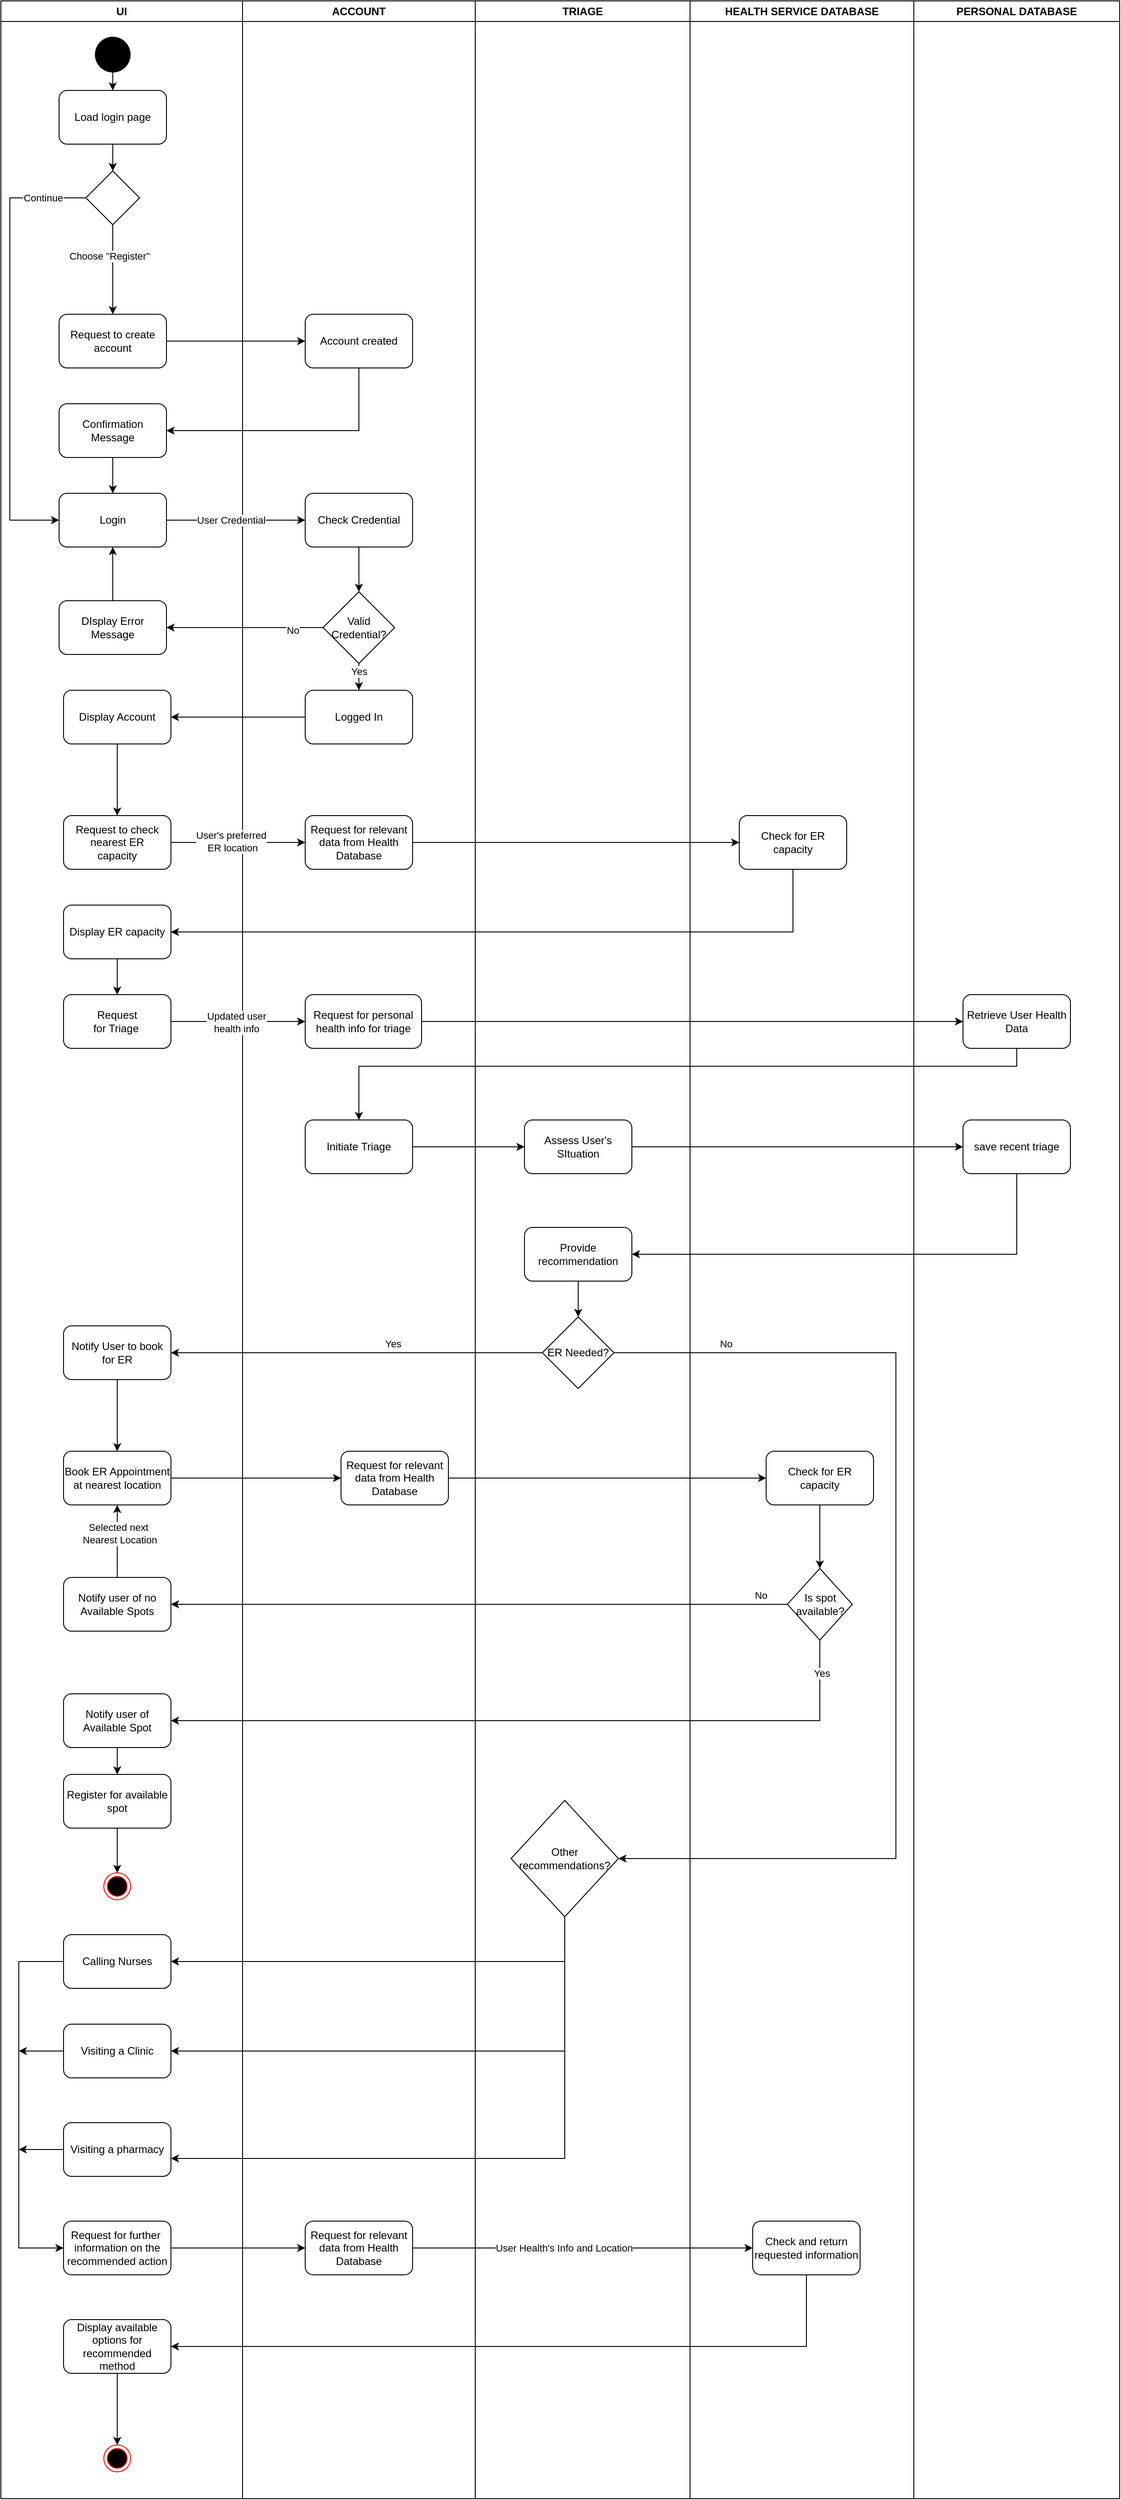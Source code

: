 <mxfile version="22.0.6" type="github">
  <diagram id="y0Xd6numxhi9tPHDjwmG" name="Page-1">
    <mxGraphModel dx="1434" dy="822" grid="1" gridSize="10" guides="1" tooltips="1" connect="1" arrows="1" fold="1" page="1" pageScale="1" pageWidth="850" pageHeight="1100" math="0" shadow="0">
      <root>
        <mxCell id="0" />
        <mxCell id="1" parent="0" />
        <mxCell id="MNY0G93UUQZCKlCEBIov-1" value="UI" style="swimlane;whiteSpace=wrap;html=1;" parent="1" vertex="1">
          <mxGeometry x="40" y="50" width="270" height="2790" as="geometry" />
        </mxCell>
        <mxCell id="MNY0G93UUQZCKlCEBIov-5" value="Request to create account" style="rounded=1;whiteSpace=wrap;html=1;" parent="MNY0G93UUQZCKlCEBIov-1" vertex="1">
          <mxGeometry x="65" y="350" width="120" height="60" as="geometry" />
        </mxCell>
        <mxCell id="MNY0G93UUQZCKlCEBIov-10" value="Login" style="rounded=1;whiteSpace=wrap;html=1;" parent="MNY0G93UUQZCKlCEBIov-1" vertex="1">
          <mxGeometry x="65" y="550" width="120" height="60" as="geometry" />
        </mxCell>
        <mxCell id="MNY0G93UUQZCKlCEBIov-11" value="" style="shape=ellipse;fillColor=#000000;strokeColor=none;html=1;sketch=0;" parent="MNY0G93UUQZCKlCEBIov-1" vertex="1">
          <mxGeometry x="105" y="40" width="40" height="40" as="geometry" />
        </mxCell>
        <mxCell id="MNY0G93UUQZCKlCEBIov-103" style="edgeStyle=orthogonalEdgeStyle;rounded=0;orthogonalLoop=1;jettySize=auto;html=1;exitX=0.5;exitY=1;exitDx=0;exitDy=0;entryX=0.5;entryY=0;entryDx=0;entryDy=0;" parent="MNY0G93UUQZCKlCEBIov-1" source="MNY0G93UUQZCKlCEBIov-18" target="MNY0G93UUQZCKlCEBIov-10" edge="1">
          <mxGeometry relative="1" as="geometry" />
        </mxCell>
        <mxCell id="MNY0G93UUQZCKlCEBIov-18" value="Confirmation &lt;br&gt;Message" style="rounded=1;whiteSpace=wrap;html=1;" parent="MNY0G93UUQZCKlCEBIov-1" vertex="1">
          <mxGeometry x="65" y="450" width="120" height="60" as="geometry" />
        </mxCell>
        <mxCell id="MNY0G93UUQZCKlCEBIov-30" style="edgeStyle=orthogonalEdgeStyle;rounded=0;orthogonalLoop=1;jettySize=auto;html=1;entryX=0.5;entryY=1;entryDx=0;entryDy=0;" parent="MNY0G93UUQZCKlCEBIov-1" source="MNY0G93UUQZCKlCEBIov-29" target="MNY0G93UUQZCKlCEBIov-10" edge="1">
          <mxGeometry relative="1" as="geometry" />
        </mxCell>
        <mxCell id="MNY0G93UUQZCKlCEBIov-29" value="DIsplay Error Message" style="rounded=1;whiteSpace=wrap;html=1;" parent="MNY0G93UUQZCKlCEBIov-1" vertex="1">
          <mxGeometry x="65" y="670" width="120" height="60" as="geometry" />
        </mxCell>
        <mxCell id="MNY0G93UUQZCKlCEBIov-37" style="edgeStyle=orthogonalEdgeStyle;rounded=0;orthogonalLoop=1;jettySize=auto;html=1;" parent="MNY0G93UUQZCKlCEBIov-1" source="MNY0G93UUQZCKlCEBIov-33" target="MNY0G93UUQZCKlCEBIov-36" edge="1">
          <mxGeometry relative="1" as="geometry" />
        </mxCell>
        <mxCell id="MNY0G93UUQZCKlCEBIov-33" value="Display Account " style="rounded=1;whiteSpace=wrap;html=1;" parent="MNY0G93UUQZCKlCEBIov-1" vertex="1">
          <mxGeometry x="70" y="770" width="120" height="60" as="geometry" />
        </mxCell>
        <mxCell id="MNY0G93UUQZCKlCEBIov-36" value="Request to check nearest ER&lt;br&gt;capacity" style="rounded=1;whiteSpace=wrap;html=1;" parent="MNY0G93UUQZCKlCEBIov-1" vertex="1">
          <mxGeometry x="70" y="910" width="120" height="60" as="geometry" />
        </mxCell>
        <mxCell id="MNY0G93UUQZCKlCEBIov-52" style="edgeStyle=orthogonalEdgeStyle;rounded=0;orthogonalLoop=1;jettySize=auto;html=1;" parent="MNY0G93UUQZCKlCEBIov-1" source="MNY0G93UUQZCKlCEBIov-44" target="MNY0G93UUQZCKlCEBIov-48" edge="1">
          <mxGeometry relative="1" as="geometry" />
        </mxCell>
        <mxCell id="MNY0G93UUQZCKlCEBIov-44" value="Display ER capacity" style="rounded=1;whiteSpace=wrap;html=1;" parent="MNY0G93UUQZCKlCEBIov-1" vertex="1">
          <mxGeometry x="70" y="1010" width="120" height="60" as="geometry" />
        </mxCell>
        <mxCell id="MNY0G93UUQZCKlCEBIov-48" value="Request&lt;br&gt;for Triage&lt;span style=&quot;white-space: pre;&quot;&gt;&#x9;&lt;/span&gt;" style="rounded=1;whiteSpace=wrap;html=1;" parent="MNY0G93UUQZCKlCEBIov-1" vertex="1">
          <mxGeometry x="70" y="1110" width="120" height="60" as="geometry" />
        </mxCell>
        <mxCell id="MNY0G93UUQZCKlCEBIov-79" value="Notify User to book for ER" style="rounded=1;whiteSpace=wrap;html=1;" parent="MNY0G93UUQZCKlCEBIov-1" vertex="1">
          <mxGeometry x="70" y="1480" width="120" height="60" as="geometry" />
        </mxCell>
        <mxCell id="MNY0G93UUQZCKlCEBIov-81" value="Book ER Appointment at nearest location" style="rounded=1;whiteSpace=wrap;html=1;" parent="MNY0G93UUQZCKlCEBIov-1" vertex="1">
          <mxGeometry x="70" y="1620" width="120" height="60" as="geometry" />
        </mxCell>
        <mxCell id="MNY0G93UUQZCKlCEBIov-84" value="" style="endArrow=classic;html=1;rounded=0;exitX=0.5;exitY=1;exitDx=0;exitDy=0;entryX=0.5;entryY=0;entryDx=0;entryDy=0;" parent="MNY0G93UUQZCKlCEBIov-1" source="MNY0G93UUQZCKlCEBIov-79" target="MNY0G93UUQZCKlCEBIov-81" edge="1">
          <mxGeometry width="50" height="50" relative="1" as="geometry">
            <mxPoint x="555" y="1520" as="sourcePoint" />
            <mxPoint x="605" y="1470" as="targetPoint" />
          </mxGeometry>
        </mxCell>
        <mxCell id="MNY0G93UUQZCKlCEBIov-91" value="Notify user of no Available Spots" style="rounded=1;whiteSpace=wrap;html=1;" parent="MNY0G93UUQZCKlCEBIov-1" vertex="1">
          <mxGeometry x="70" y="1761" width="120" height="60" as="geometry" />
        </mxCell>
        <mxCell id="MNY0G93UUQZCKlCEBIov-92" value="" style="endArrow=classic;html=1;rounded=0;exitX=0.5;exitY=0;exitDx=0;exitDy=0;entryX=0.5;entryY=1;entryDx=0;entryDy=0;" parent="MNY0G93UUQZCKlCEBIov-1" source="MNY0G93UUQZCKlCEBIov-91" target="MNY0G93UUQZCKlCEBIov-81" edge="1">
          <mxGeometry width="50" height="50" relative="1" as="geometry">
            <mxPoint x="555" y="1590" as="sourcePoint" />
            <mxPoint x="605" y="1540" as="targetPoint" />
          </mxGeometry>
        </mxCell>
        <mxCell id="MNY0G93UUQZCKlCEBIov-93" value="&lt;div&gt;Selected next&lt;/div&gt;&lt;div&gt;&amp;nbsp;Nearest Location&lt;br&gt;&lt;/div&gt;" style="edgeLabel;html=1;align=center;verticalAlign=middle;resizable=0;points=[];" parent="MNY0G93UUQZCKlCEBIov-92" vertex="1" connectable="0">
          <mxGeometry x="0.224" y="-1" relative="1" as="geometry">
            <mxPoint as="offset" />
          </mxGeometry>
        </mxCell>
        <mxCell id="MNY0G93UUQZCKlCEBIov-94" value="Load login page" style="rounded=1;whiteSpace=wrap;html=1;" parent="MNY0G93UUQZCKlCEBIov-1" vertex="1">
          <mxGeometry x="65" y="100" width="120" height="60" as="geometry" />
        </mxCell>
        <mxCell id="MNY0G93UUQZCKlCEBIov-98" style="edgeStyle=orthogonalEdgeStyle;rounded=0;orthogonalLoop=1;jettySize=auto;html=1;exitX=0.5;exitY=1;exitDx=0;exitDy=0;entryX=0.5;entryY=0;entryDx=0;entryDy=0;" parent="MNY0G93UUQZCKlCEBIov-1" source="MNY0G93UUQZCKlCEBIov-95" target="MNY0G93UUQZCKlCEBIov-5" edge="1">
          <mxGeometry relative="1" as="geometry" />
        </mxCell>
        <mxCell id="MNY0G93UUQZCKlCEBIov-104" value="Choose &quot;Register&quot;" style="edgeLabel;html=1;align=center;verticalAlign=middle;resizable=0;points=[];" parent="MNY0G93UUQZCKlCEBIov-98" vertex="1" connectable="0">
          <mxGeometry x="-0.3" y="-4" relative="1" as="geometry">
            <mxPoint as="offset" />
          </mxGeometry>
        </mxCell>
        <mxCell id="MNY0G93UUQZCKlCEBIov-102" style="edgeStyle=orthogonalEdgeStyle;rounded=0;orthogonalLoop=1;jettySize=auto;html=1;exitX=0;exitY=0.5;exitDx=0;exitDy=0;entryX=0;entryY=0.5;entryDx=0;entryDy=0;" parent="MNY0G93UUQZCKlCEBIov-1" source="MNY0G93UUQZCKlCEBIov-95" target="MNY0G93UUQZCKlCEBIov-10" edge="1">
          <mxGeometry relative="1" as="geometry">
            <Array as="points">
              <mxPoint x="10" y="220" />
              <mxPoint x="10" y="580" />
            </Array>
          </mxGeometry>
        </mxCell>
        <mxCell id="MNY0G93UUQZCKlCEBIov-105" value="Continue" style="edgeLabel;html=1;align=center;verticalAlign=middle;resizable=0;points=[];" parent="MNY0G93UUQZCKlCEBIov-102" vertex="1" connectable="0">
          <mxGeometry x="-0.807" relative="1" as="geometry">
            <mxPoint as="offset" />
          </mxGeometry>
        </mxCell>
        <mxCell id="MNY0G93UUQZCKlCEBIov-95" value="" style="rhombus;whiteSpace=wrap;html=1;" parent="MNY0G93UUQZCKlCEBIov-1" vertex="1">
          <mxGeometry x="95" y="190" width="60" height="60" as="geometry" />
        </mxCell>
        <mxCell id="MNY0G93UUQZCKlCEBIov-96" value="" style="endArrow=classic;html=1;rounded=0;exitX=0.5;exitY=1;exitDx=0;exitDy=0;entryX=0.5;entryY=0;entryDx=0;entryDy=0;" parent="MNY0G93UUQZCKlCEBIov-1" source="MNY0G93UUQZCKlCEBIov-94" target="MNY0G93UUQZCKlCEBIov-95" edge="1">
          <mxGeometry width="50" height="50" relative="1" as="geometry">
            <mxPoint x="530" y="360" as="sourcePoint" />
            <mxPoint x="580" y="310" as="targetPoint" />
          </mxGeometry>
        </mxCell>
        <mxCell id="MNY0G93UUQZCKlCEBIov-97" value="" style="endArrow=classic;html=1;rounded=0;exitX=0.5;exitY=1;exitDx=0;exitDy=0;entryX=0.5;entryY=0;entryDx=0;entryDy=0;" parent="MNY0G93UUQZCKlCEBIov-1" source="MNY0G93UUQZCKlCEBIov-11" target="MNY0G93UUQZCKlCEBIov-94" edge="1">
          <mxGeometry width="50" height="50" relative="1" as="geometry">
            <mxPoint x="530" y="360" as="sourcePoint" />
            <mxPoint x="580" y="310" as="targetPoint" />
          </mxGeometry>
        </mxCell>
        <mxCell id="MNY0G93UUQZCKlCEBIov-117" style="edgeStyle=orthogonalEdgeStyle;rounded=0;orthogonalLoop=1;jettySize=auto;html=1;exitX=0.5;exitY=1;exitDx=0;exitDy=0;entryX=0.5;entryY=0;entryDx=0;entryDy=0;" parent="MNY0G93UUQZCKlCEBIov-1" source="MNY0G93UUQZCKlCEBIov-113" target="MNY0G93UUQZCKlCEBIov-116" edge="1">
          <mxGeometry relative="1" as="geometry" />
        </mxCell>
        <mxCell id="MNY0G93UUQZCKlCEBIov-113" value="Notify user of Available Spot" style="rounded=1;whiteSpace=wrap;html=1;" parent="MNY0G93UUQZCKlCEBIov-1" vertex="1">
          <mxGeometry x="70" y="1891" width="120" height="60" as="geometry" />
        </mxCell>
        <mxCell id="MNY0G93UUQZCKlCEBIov-119" style="edgeStyle=orthogonalEdgeStyle;rounded=0;orthogonalLoop=1;jettySize=auto;html=1;exitX=0.5;exitY=1;exitDx=0;exitDy=0;entryX=0.5;entryY=0;entryDx=0;entryDy=0;" parent="MNY0G93UUQZCKlCEBIov-1" source="MNY0G93UUQZCKlCEBIov-116" target="MNY0G93UUQZCKlCEBIov-118" edge="1">
          <mxGeometry relative="1" as="geometry" />
        </mxCell>
        <mxCell id="MNY0G93UUQZCKlCEBIov-116" value="Register for available spot" style="rounded=1;whiteSpace=wrap;html=1;" parent="MNY0G93UUQZCKlCEBIov-1" vertex="1">
          <mxGeometry x="70" y="1981" width="120" height="60" as="geometry" />
        </mxCell>
        <mxCell id="MNY0G93UUQZCKlCEBIov-118" value="" style="ellipse;html=1;shape=endState;fillColor=#000000;strokeColor=#ff0000;" parent="MNY0G93UUQZCKlCEBIov-1" vertex="1">
          <mxGeometry x="115" y="2091" width="30" height="30" as="geometry" />
        </mxCell>
        <mxCell id="C8Zunma8ayT8bwuVkPhB-6" value="Calling Nurses" style="rounded=1;whiteSpace=wrap;html=1;" parent="MNY0G93UUQZCKlCEBIov-1" vertex="1">
          <mxGeometry x="70" y="2160" width="120" height="60" as="geometry" />
        </mxCell>
        <mxCell id="RF6s3ryaV3bNUwfVbSeh-10" style="edgeStyle=orthogonalEdgeStyle;rounded=0;orthogonalLoop=1;jettySize=auto;html=1;" edge="1" parent="MNY0G93UUQZCKlCEBIov-1" source="C8Zunma8ayT8bwuVkPhB-7">
          <mxGeometry relative="1" as="geometry">
            <mxPoint x="20" y="2290" as="targetPoint" />
          </mxGeometry>
        </mxCell>
        <mxCell id="C8Zunma8ayT8bwuVkPhB-7" value="Visiting a Clinic" style="rounded=1;whiteSpace=wrap;html=1;" parent="MNY0G93UUQZCKlCEBIov-1" vertex="1">
          <mxGeometry x="70" y="2260" width="120" height="60" as="geometry" />
        </mxCell>
        <mxCell id="RF6s3ryaV3bNUwfVbSeh-9" style="edgeStyle=orthogonalEdgeStyle;rounded=0;orthogonalLoop=1;jettySize=auto;html=1;" edge="1" parent="MNY0G93UUQZCKlCEBIov-1" source="C8Zunma8ayT8bwuVkPhB-8">
          <mxGeometry relative="1" as="geometry">
            <mxPoint x="20" y="2400" as="targetPoint" />
          </mxGeometry>
        </mxCell>
        <mxCell id="C8Zunma8ayT8bwuVkPhB-8" value="Visiting a pharmacy" style="rounded=1;whiteSpace=wrap;html=1;" parent="MNY0G93UUQZCKlCEBIov-1" vertex="1">
          <mxGeometry x="70" y="2370" width="120" height="60" as="geometry" />
        </mxCell>
        <mxCell id="RF6s3ryaV3bNUwfVbSeh-5" value="Request for further&amp;nbsp;&lt;br&gt;information on the recommended action" style="rounded=1;whiteSpace=wrap;html=1;" vertex="1" parent="MNY0G93UUQZCKlCEBIov-1">
          <mxGeometry x="70" y="2480" width="120" height="60" as="geometry" />
        </mxCell>
        <mxCell id="RF6s3ryaV3bNUwfVbSeh-7" value="" style="endArrow=classic;html=1;rounded=0;exitX=0;exitY=0.5;exitDx=0;exitDy=0;entryX=0;entryY=0.5;entryDx=0;entryDy=0;" edge="1" parent="MNY0G93UUQZCKlCEBIov-1" source="C8Zunma8ayT8bwuVkPhB-6" target="RF6s3ryaV3bNUwfVbSeh-5">
          <mxGeometry width="50" height="50" relative="1" as="geometry">
            <mxPoint x="40" y="2470" as="sourcePoint" />
            <mxPoint x="30" y="2210" as="targetPoint" />
            <Array as="points">
              <mxPoint x="20" y="2190" />
              <mxPoint x="20" y="2510" />
            </Array>
          </mxGeometry>
        </mxCell>
        <mxCell id="RF6s3ryaV3bNUwfVbSeh-17" value="Display available options for recommended method" style="rounded=1;whiteSpace=wrap;html=1;" vertex="1" parent="MNY0G93UUQZCKlCEBIov-1">
          <mxGeometry x="70" y="2590" width="120" height="60" as="geometry" />
        </mxCell>
        <mxCell id="RF6s3ryaV3bNUwfVbSeh-20" value="" style="ellipse;html=1;shape=endState;fillColor=#000000;strokeColor=#ff0000;" vertex="1" parent="MNY0G93UUQZCKlCEBIov-1">
          <mxGeometry x="115" y="2730" width="30" height="30" as="geometry" />
        </mxCell>
        <mxCell id="RF6s3ryaV3bNUwfVbSeh-22" value="" style="endArrow=classic;html=1;rounded=0;entryX=0.5;entryY=0;entryDx=0;entryDy=0;exitX=0.5;exitY=1;exitDx=0;exitDy=0;" edge="1" parent="MNY0G93UUQZCKlCEBIov-1" source="RF6s3ryaV3bNUwfVbSeh-17" target="RF6s3ryaV3bNUwfVbSeh-20">
          <mxGeometry width="50" height="50" relative="1" as="geometry">
            <mxPoint x="129.5" y="2660" as="sourcePoint" />
            <mxPoint x="129.5" y="2710" as="targetPoint" />
          </mxGeometry>
        </mxCell>
        <mxCell id="MNY0G93UUQZCKlCEBIov-3" value="ACCOUNT" style="swimlane;whiteSpace=wrap;html=1;startSize=23;" parent="1" vertex="1">
          <mxGeometry x="310" y="50" width="260" height="2790" as="geometry" />
        </mxCell>
        <mxCell id="MNY0G93UUQZCKlCEBIov-9" value="Account created" style="rounded=1;whiteSpace=wrap;html=1;" parent="MNY0G93UUQZCKlCEBIov-3" vertex="1">
          <mxGeometry x="70" y="350" width="120" height="60" as="geometry" />
        </mxCell>
        <mxCell id="MNY0G93UUQZCKlCEBIov-26" style="edgeStyle=orthogonalEdgeStyle;rounded=0;orthogonalLoop=1;jettySize=auto;html=1;entryX=0.5;entryY=0;entryDx=0;entryDy=0;" parent="MNY0G93UUQZCKlCEBIov-3" source="MNY0G93UUQZCKlCEBIov-24" target="MNY0G93UUQZCKlCEBIov-25" edge="1">
          <mxGeometry relative="1" as="geometry" />
        </mxCell>
        <mxCell id="MNY0G93UUQZCKlCEBIov-24" value="Check Credential" style="rounded=1;whiteSpace=wrap;html=1;" parent="MNY0G93UUQZCKlCEBIov-3" vertex="1">
          <mxGeometry x="70" y="550" width="120" height="60" as="geometry" />
        </mxCell>
        <mxCell id="MNY0G93UUQZCKlCEBIov-31" style="edgeStyle=orthogonalEdgeStyle;rounded=0;orthogonalLoop=1;jettySize=auto;html=1;exitX=0.5;exitY=1;exitDx=0;exitDy=0;" parent="MNY0G93UUQZCKlCEBIov-3" source="MNY0G93UUQZCKlCEBIov-25" edge="1">
          <mxGeometry relative="1" as="geometry">
            <mxPoint x="130" y="770" as="targetPoint" />
          </mxGeometry>
        </mxCell>
        <mxCell id="MNY0G93UUQZCKlCEBIov-68" value="Yes" style="edgeLabel;html=1;align=center;verticalAlign=middle;resizable=0;points=[];" parent="MNY0G93UUQZCKlCEBIov-31" vertex="1" connectable="0">
          <mxGeometry x="-0.4" relative="1" as="geometry">
            <mxPoint as="offset" />
          </mxGeometry>
        </mxCell>
        <mxCell id="MNY0G93UUQZCKlCEBIov-25" value="Valid &lt;br&gt;Credential?" style="rhombus;whiteSpace=wrap;html=1;" parent="MNY0G93UUQZCKlCEBIov-3" vertex="1">
          <mxGeometry x="90" y="660" width="80" height="80" as="geometry" />
        </mxCell>
        <mxCell id="MNY0G93UUQZCKlCEBIov-32" value="Logged In" style="rounded=1;whiteSpace=wrap;html=1;" parent="MNY0G93UUQZCKlCEBIov-3" vertex="1">
          <mxGeometry x="70" y="770" width="120" height="60" as="geometry" />
        </mxCell>
        <mxCell id="MNY0G93UUQZCKlCEBIov-38" value="Request for relevant &lt;br&gt;data from Health Database" style="rounded=1;whiteSpace=wrap;html=1;" parent="MNY0G93UUQZCKlCEBIov-3" vertex="1">
          <mxGeometry x="70" y="910" width="120" height="60" as="geometry" />
        </mxCell>
        <mxCell id="MNY0G93UUQZCKlCEBIov-55" value="Request for personal&lt;br&gt;health info for triage" style="rounded=1;whiteSpace=wrap;html=1;" parent="MNY0G93UUQZCKlCEBIov-3" vertex="1">
          <mxGeometry x="70" y="1110" width="130" height="60" as="geometry" />
        </mxCell>
        <mxCell id="MNY0G93UUQZCKlCEBIov-51" value="Initiate Triage" style="rounded=1;whiteSpace=wrap;html=1;" parent="MNY0G93UUQZCKlCEBIov-3" vertex="1">
          <mxGeometry x="70" y="1250" width="120" height="60" as="geometry" />
        </mxCell>
        <mxCell id="RF6s3ryaV3bNUwfVbSeh-11" value="Request for relevant&lt;br style=&quot;border-color: var(--border-color);&quot;&gt;data from Health Database" style="rounded=1;whiteSpace=wrap;html=1;" vertex="1" parent="MNY0G93UUQZCKlCEBIov-3">
          <mxGeometry x="70" y="2480" width="120" height="60" as="geometry" />
        </mxCell>
        <mxCell id="MNY0G93UUQZCKlCEBIov-4" value="HEALTH SERVICE DATABASE" style="swimlane;whiteSpace=wrap;html=1;" parent="1" vertex="1">
          <mxGeometry x="810" y="50" width="250" height="2790" as="geometry" />
        </mxCell>
        <mxCell id="MNY0G93UUQZCKlCEBIov-42" value="Check for ER capacity" style="rounded=1;whiteSpace=wrap;html=1;" parent="MNY0G93UUQZCKlCEBIov-4" vertex="1">
          <mxGeometry x="55" y="910" width="120" height="60" as="geometry" />
        </mxCell>
        <mxCell id="MNY0G93UUQZCKlCEBIov-85" value="Request for relevant &lt;br&gt;data from Health Database" style="rounded=1;whiteSpace=wrap;html=1;" parent="MNY0G93UUQZCKlCEBIov-4" vertex="1">
          <mxGeometry x="-390" y="1620" width="120" height="60" as="geometry" />
        </mxCell>
        <mxCell id="MNY0G93UUQZCKlCEBIov-86" value="Check for ER capacity" style="rounded=1;whiteSpace=wrap;html=1;" parent="MNY0G93UUQZCKlCEBIov-4" vertex="1">
          <mxGeometry x="85" y="1620" width="120" height="60" as="geometry" />
        </mxCell>
        <mxCell id="MNY0G93UUQZCKlCEBIov-88" value="" style="endArrow=classic;html=1;rounded=0;exitX=1;exitY=0.5;exitDx=0;exitDy=0;entryX=0;entryY=0.5;entryDx=0;entryDy=0;" parent="MNY0G93UUQZCKlCEBIov-4" source="MNY0G93UUQZCKlCEBIov-85" target="MNY0G93UUQZCKlCEBIov-86" edge="1">
          <mxGeometry width="50" height="50" relative="1" as="geometry">
            <mxPoint x="-150" y="1600" as="sourcePoint" />
            <mxPoint x="-100" y="1550" as="targetPoint" />
          </mxGeometry>
        </mxCell>
        <mxCell id="MNY0G93UUQZCKlCEBIov-89" value="Is spot available?" style="rhombus;whiteSpace=wrap;html=1;" parent="MNY0G93UUQZCKlCEBIov-4" vertex="1">
          <mxGeometry x="108.75" y="1751" width="72.5" height="80" as="geometry" />
        </mxCell>
        <mxCell id="MNY0G93UUQZCKlCEBIov-90" value="" style="endArrow=classic;html=1;rounded=0;entryX=0.5;entryY=0;entryDx=0;entryDy=0;exitX=0.5;exitY=1;exitDx=0;exitDy=0;" parent="MNY0G93UUQZCKlCEBIov-4" source="MNY0G93UUQZCKlCEBIov-86" target="MNY0G93UUQZCKlCEBIov-89" edge="1">
          <mxGeometry width="50" height="50" relative="1" as="geometry">
            <mxPoint x="-75" y="1600" as="sourcePoint" />
            <mxPoint x="-25" y="1550" as="targetPoint" />
          </mxGeometry>
        </mxCell>
        <mxCell id="RF6s3ryaV3bNUwfVbSeh-2" value="" style="endArrow=classic;html=1;rounded=0;entryX=1;entryY=0.5;entryDx=0;entryDy=0;" edge="1" parent="MNY0G93UUQZCKlCEBIov-4" target="C8Zunma8ayT8bwuVkPhB-7">
          <mxGeometry width="50" height="50" relative="1" as="geometry">
            <mxPoint x="-140" y="2290" as="sourcePoint" />
            <mxPoint x="-30" y="2360" as="targetPoint" />
          </mxGeometry>
        </mxCell>
        <mxCell id="RF6s3ryaV3bNUwfVbSeh-6" value="Check and return requested information" style="rounded=1;whiteSpace=wrap;html=1;" vertex="1" parent="MNY0G93UUQZCKlCEBIov-4">
          <mxGeometry x="70" y="2480" width="120" height="60" as="geometry" />
        </mxCell>
        <mxCell id="MNY0G93UUQZCKlCEBIov-16" style="edgeStyle=orthogonalEdgeStyle;rounded=0;orthogonalLoop=1;jettySize=auto;html=1;entryX=0;entryY=0.5;entryDx=0;entryDy=0;" parent="1" source="MNY0G93UUQZCKlCEBIov-5" target="MNY0G93UUQZCKlCEBIov-9" edge="1">
          <mxGeometry relative="1" as="geometry" />
        </mxCell>
        <mxCell id="MNY0G93UUQZCKlCEBIov-19" style="edgeStyle=orthogonalEdgeStyle;rounded=0;orthogonalLoop=1;jettySize=auto;html=1;entryX=1;entryY=0.5;entryDx=0;entryDy=0;exitX=0.5;exitY=1;exitDx=0;exitDy=0;" parent="1" source="MNY0G93UUQZCKlCEBIov-9" target="MNY0G93UUQZCKlCEBIov-18" edge="1">
          <mxGeometry relative="1" as="geometry">
            <mxPoint x="475" y="510" as="sourcePoint" />
            <mxPoint x="350" y="600" as="targetPoint" />
          </mxGeometry>
        </mxCell>
        <mxCell id="MNY0G93UUQZCKlCEBIov-22" value="" style="endArrow=classic;html=1;rounded=0;exitX=1;exitY=0.5;exitDx=0;exitDy=0;entryX=0;entryY=0.5;entryDx=0;entryDy=0;" parent="1" source="MNY0G93UUQZCKlCEBIov-10" target="MNY0G93UUQZCKlCEBIov-24" edge="1">
          <mxGeometry width="50" height="50" relative="1" as="geometry">
            <mxPoint x="410" y="610" as="sourcePoint" />
            <mxPoint x="370" y="630" as="targetPoint" />
          </mxGeometry>
        </mxCell>
        <mxCell id="MNY0G93UUQZCKlCEBIov-23" value="User Credential" style="edgeLabel;html=1;align=center;verticalAlign=middle;resizable=0;points=[];" parent="MNY0G93UUQZCKlCEBIov-22" vertex="1" connectable="0">
          <mxGeometry x="-0.467" relative="1" as="geometry">
            <mxPoint x="30" as="offset" />
          </mxGeometry>
        </mxCell>
        <mxCell id="MNY0G93UUQZCKlCEBIov-27" style="edgeStyle=orthogonalEdgeStyle;rounded=0;orthogonalLoop=1;jettySize=auto;html=1;" parent="1" source="MNY0G93UUQZCKlCEBIov-25" target="MNY0G93UUQZCKlCEBIov-29" edge="1">
          <mxGeometry relative="1" as="geometry">
            <mxPoint x="330" y="750" as="targetPoint" />
          </mxGeometry>
        </mxCell>
        <mxCell id="MNY0G93UUQZCKlCEBIov-28" value="No" style="edgeLabel;html=1;align=center;verticalAlign=middle;resizable=0;points=[];" parent="MNY0G93UUQZCKlCEBIov-27" vertex="1" connectable="0">
          <mxGeometry x="-0.613" y="3" relative="1" as="geometry">
            <mxPoint as="offset" />
          </mxGeometry>
        </mxCell>
        <mxCell id="MNY0G93UUQZCKlCEBIov-34" style="edgeStyle=orthogonalEdgeStyle;rounded=0;orthogonalLoop=1;jettySize=auto;html=1;exitX=0;exitY=0.5;exitDx=0;exitDy=0;entryX=1;entryY=0.5;entryDx=0;entryDy=0;" parent="1" source="MNY0G93UUQZCKlCEBIov-32" target="MNY0G93UUQZCKlCEBIov-33" edge="1">
          <mxGeometry relative="1" as="geometry" />
        </mxCell>
        <mxCell id="MNY0G93UUQZCKlCEBIov-39" style="edgeStyle=orthogonalEdgeStyle;rounded=0;orthogonalLoop=1;jettySize=auto;html=1;entryX=0;entryY=0.5;entryDx=0;entryDy=0;" parent="1" source="MNY0G93UUQZCKlCEBIov-36" target="MNY0G93UUQZCKlCEBIov-38" edge="1">
          <mxGeometry relative="1" as="geometry" />
        </mxCell>
        <mxCell id="MNY0G93UUQZCKlCEBIov-40" value="Text" style="edgeLabel;html=1;align=center;verticalAlign=middle;resizable=0;points=[];" parent="MNY0G93UUQZCKlCEBIov-39" vertex="1" connectable="0">
          <mxGeometry x="-0.216" y="-5" relative="1" as="geometry">
            <mxPoint x="6" y="-5" as="offset" />
          </mxGeometry>
        </mxCell>
        <mxCell id="MNY0G93UUQZCKlCEBIov-41" value="User&#39;s preferred&lt;br&gt;&amp;nbsp;ER location" style="edgeLabel;html=1;align=center;verticalAlign=middle;resizable=0;points=[];" parent="MNY0G93UUQZCKlCEBIov-39" vertex="1" connectable="0">
          <mxGeometry x="-0.104" y="1" relative="1" as="geometry">
            <mxPoint as="offset" />
          </mxGeometry>
        </mxCell>
        <mxCell id="MNY0G93UUQZCKlCEBIov-43" value="" style="endArrow=classic;html=1;rounded=0;exitX=1;exitY=0.5;exitDx=0;exitDy=0;entryX=0;entryY=0.5;entryDx=0;entryDy=0;" parent="1" source="MNY0G93UUQZCKlCEBIov-38" target="MNY0G93UUQZCKlCEBIov-42" edge="1">
          <mxGeometry width="50" height="50" relative="1" as="geometry">
            <mxPoint x="550" y="980" as="sourcePoint" />
            <mxPoint x="600" y="930" as="targetPoint" />
          </mxGeometry>
        </mxCell>
        <mxCell id="MNY0G93UUQZCKlCEBIov-46" value="" style="endArrow=classic;html=1;rounded=0;entryX=1;entryY=0.5;entryDx=0;entryDy=0;exitX=0.5;exitY=1;exitDx=0;exitDy=0;" parent="1" source="MNY0G93UUQZCKlCEBIov-42" target="MNY0G93UUQZCKlCEBIov-44" edge="1">
          <mxGeometry width="50" height="50" relative="1" as="geometry">
            <mxPoint x="550" y="1100" as="sourcePoint" />
            <mxPoint x="600" y="1050" as="targetPoint" />
            <Array as="points">
              <mxPoint x="925" y="1090" />
            </Array>
          </mxGeometry>
        </mxCell>
        <mxCell id="MNY0G93UUQZCKlCEBIov-49" value="TRIAGE" style="swimlane;whiteSpace=wrap;html=1;" parent="1" vertex="1">
          <mxGeometry x="570" y="50" width="240" height="2790" as="geometry" />
        </mxCell>
        <mxCell id="MNY0G93UUQZCKlCEBIov-64" value="Assess User&#39;s SItuation" style="rounded=1;whiteSpace=wrap;html=1;" parent="MNY0G93UUQZCKlCEBIov-49" vertex="1">
          <mxGeometry x="55" y="1250" width="120" height="60" as="geometry" />
        </mxCell>
        <mxCell id="MNY0G93UUQZCKlCEBIov-112" style="edgeStyle=orthogonalEdgeStyle;rounded=0;orthogonalLoop=1;jettySize=auto;html=1;exitX=0.5;exitY=1;exitDx=0;exitDy=0;entryX=0.5;entryY=0;entryDx=0;entryDy=0;" parent="MNY0G93UUQZCKlCEBIov-49" source="MNY0G93UUQZCKlCEBIov-74" target="MNY0G93UUQZCKlCEBIov-77" edge="1">
          <mxGeometry relative="1" as="geometry" />
        </mxCell>
        <mxCell id="MNY0G93UUQZCKlCEBIov-74" value="Provide recommendation" style="rounded=1;whiteSpace=wrap;html=1;" parent="MNY0G93UUQZCKlCEBIov-49" vertex="1">
          <mxGeometry x="55" y="1370" width="120" height="60" as="geometry" />
        </mxCell>
        <mxCell id="MNY0G93UUQZCKlCEBIov-77" value="ER Needed?" style="rhombus;whiteSpace=wrap;html=1;" parent="MNY0G93UUQZCKlCEBIov-49" vertex="1">
          <mxGeometry x="75" y="1470" width="80" height="80" as="geometry" />
        </mxCell>
        <mxCell id="C8Zunma8ayT8bwuVkPhB-5" value="Other &lt;br&gt;recommendations?" style="rhombus;whiteSpace=wrap;html=1;" parent="MNY0G93UUQZCKlCEBIov-49" vertex="1">
          <mxGeometry x="40" y="2010" width="120" height="130" as="geometry" />
        </mxCell>
        <mxCell id="C8Zunma8ayT8bwuVkPhB-1" value="" style="endArrow=classic;html=1;rounded=0;exitX=1;exitY=0.5;exitDx=0;exitDy=0;entryX=1;entryY=0.5;entryDx=0;entryDy=0;" parent="MNY0G93UUQZCKlCEBIov-49" source="MNY0G93UUQZCKlCEBIov-77" target="C8Zunma8ayT8bwuVkPhB-5" edge="1">
          <mxGeometry width="50" height="50" relative="1" as="geometry">
            <mxPoint x="-60" y="1740" as="sourcePoint" />
            <mxPoint x="-325" y="2200" as="targetPoint" />
            <Array as="points">
              <mxPoint x="470" y="1510" />
              <mxPoint x="470" y="2075" />
            </Array>
          </mxGeometry>
        </mxCell>
        <mxCell id="RF6s3ryaV3bNUwfVbSeh-23" value="No" style="edgeLabel;html=1;align=center;verticalAlign=middle;resizable=0;points=[];" vertex="1" connectable="0" parent="C8Zunma8ayT8bwuVkPhB-1">
          <mxGeometry x="-0.8" y="4" relative="1" as="geometry">
            <mxPoint x="6" y="-6" as="offset" />
          </mxGeometry>
        </mxCell>
        <mxCell id="MNY0G93UUQZCKlCEBIov-56" value="PERSONAL DATABASE" style="swimlane;whiteSpace=wrap;html=1;" parent="1" vertex="1">
          <mxGeometry x="1060" y="50" width="230" height="2790" as="geometry" />
        </mxCell>
        <mxCell id="MNY0G93UUQZCKlCEBIov-57" value="Retrieve User Health Data" style="rounded=1;whiteSpace=wrap;html=1;" parent="MNY0G93UUQZCKlCEBIov-56" vertex="1">
          <mxGeometry x="55" y="1110" width="120" height="60" as="geometry" />
        </mxCell>
        <mxCell id="MNY0G93UUQZCKlCEBIov-75" value="save recent triage" style="rounded=1;whiteSpace=wrap;html=1;" parent="MNY0G93UUQZCKlCEBIov-56" vertex="1">
          <mxGeometry x="55" y="1250" width="120" height="60" as="geometry" />
        </mxCell>
        <mxCell id="MNY0G93UUQZCKlCEBIov-58" value="" style="endArrow=classic;html=1;rounded=0;exitX=1;exitY=0.5;exitDx=0;exitDy=0;entryX=0;entryY=0.5;entryDx=0;entryDy=0;" parent="1" source="MNY0G93UUQZCKlCEBIov-48" target="MNY0G93UUQZCKlCEBIov-55" edge="1">
          <mxGeometry width="50" height="50" relative="1" as="geometry">
            <mxPoint x="680" y="1080" as="sourcePoint" />
            <mxPoint x="730" y="1030" as="targetPoint" />
          </mxGeometry>
        </mxCell>
        <mxCell id="MNY0G93UUQZCKlCEBIov-59" value="Updated user&lt;br&gt;health info" style="edgeLabel;html=1;align=center;verticalAlign=middle;resizable=0;points=[];" parent="MNY0G93UUQZCKlCEBIov-58" vertex="1" connectable="0">
          <mxGeometry x="-0.024" y="-1" relative="1" as="geometry">
            <mxPoint as="offset" />
          </mxGeometry>
        </mxCell>
        <mxCell id="MNY0G93UUQZCKlCEBIov-61" style="edgeStyle=orthogonalEdgeStyle;rounded=0;orthogonalLoop=1;jettySize=auto;html=1;" parent="1" source="MNY0G93UUQZCKlCEBIov-55" target="MNY0G93UUQZCKlCEBIov-57" edge="1">
          <mxGeometry relative="1" as="geometry" />
        </mxCell>
        <mxCell id="MNY0G93UUQZCKlCEBIov-63" value="" style="endArrow=classic;html=1;rounded=0;exitX=0.5;exitY=1;exitDx=0;exitDy=0;entryX=0.5;entryY=0;entryDx=0;entryDy=0;" parent="1" source="MNY0G93UUQZCKlCEBIov-57" target="MNY0G93UUQZCKlCEBIov-51" edge="1">
          <mxGeometry width="50" height="50" relative="1" as="geometry">
            <mxPoint x="680" y="1390" as="sourcePoint" />
            <mxPoint x="730" y="1340" as="targetPoint" />
            <Array as="points">
              <mxPoint x="1175" y="1240" />
              <mxPoint x="440" y="1240" />
            </Array>
          </mxGeometry>
        </mxCell>
        <mxCell id="MNY0G93UUQZCKlCEBIov-65" style="edgeStyle=orthogonalEdgeStyle;rounded=0;orthogonalLoop=1;jettySize=auto;html=1;entryX=0;entryY=0.5;entryDx=0;entryDy=0;" parent="1" source="MNY0G93UUQZCKlCEBIov-51" target="MNY0G93UUQZCKlCEBIov-64" edge="1">
          <mxGeometry relative="1" as="geometry" />
        </mxCell>
        <mxCell id="MNY0G93UUQZCKlCEBIov-87" value="" style="endArrow=classic;html=1;rounded=0;exitX=1;exitY=0.5;exitDx=0;exitDy=0;entryX=0;entryY=0.5;entryDx=0;entryDy=0;" parent="1" source="MNY0G93UUQZCKlCEBIov-81" target="MNY0G93UUQZCKlCEBIov-85" edge="1">
          <mxGeometry width="50" height="50" relative="1" as="geometry">
            <mxPoint x="620" y="1650" as="sourcePoint" />
            <mxPoint x="670" y="1600" as="targetPoint" />
          </mxGeometry>
        </mxCell>
        <mxCell id="MNY0G93UUQZCKlCEBIov-107" style="edgeStyle=orthogonalEdgeStyle;rounded=0;orthogonalLoop=1;jettySize=auto;html=1;exitX=0;exitY=0.5;exitDx=0;exitDy=0;entryX=1;entryY=0.5;entryDx=0;entryDy=0;" parent="1" source="MNY0G93UUQZCKlCEBIov-89" target="MNY0G93UUQZCKlCEBIov-91" edge="1">
          <mxGeometry relative="1" as="geometry" />
        </mxCell>
        <mxCell id="MNY0G93UUQZCKlCEBIov-108" value="No" style="edgeLabel;html=1;align=center;verticalAlign=middle;resizable=0;points=[];" parent="MNY0G93UUQZCKlCEBIov-107" vertex="1" connectable="0">
          <mxGeometry x="-0.716" y="6" relative="1" as="geometry">
            <mxPoint x="68" y="-16" as="offset" />
          </mxGeometry>
        </mxCell>
        <mxCell id="MNY0G93UUQZCKlCEBIov-110" style="edgeStyle=orthogonalEdgeStyle;rounded=0;orthogonalLoop=1;jettySize=auto;html=1;exitX=0.5;exitY=1;exitDx=0;exitDy=0;entryX=1;entryY=0.5;entryDx=0;entryDy=0;" parent="1" source="MNY0G93UUQZCKlCEBIov-75" target="MNY0G93UUQZCKlCEBIov-74" edge="1">
          <mxGeometry relative="1" as="geometry" />
        </mxCell>
        <mxCell id="MNY0G93UUQZCKlCEBIov-111" style="edgeStyle=orthogonalEdgeStyle;rounded=0;orthogonalLoop=1;jettySize=auto;html=1;exitX=1;exitY=0.5;exitDx=0;exitDy=0;entryX=0;entryY=0.5;entryDx=0;entryDy=0;" parent="1" source="MNY0G93UUQZCKlCEBIov-64" target="MNY0G93UUQZCKlCEBIov-75" edge="1">
          <mxGeometry relative="1" as="geometry" />
        </mxCell>
        <mxCell id="MNY0G93UUQZCKlCEBIov-114" style="edgeStyle=orthogonalEdgeStyle;rounded=0;orthogonalLoop=1;jettySize=auto;html=1;exitX=0.5;exitY=1;exitDx=0;exitDy=0;entryX=1;entryY=0.5;entryDx=0;entryDy=0;" parent="1" source="MNY0G93UUQZCKlCEBIov-89" target="MNY0G93UUQZCKlCEBIov-113" edge="1">
          <mxGeometry relative="1" as="geometry" />
        </mxCell>
        <mxCell id="MNY0G93UUQZCKlCEBIov-115" value="Yes" style="edgeLabel;html=1;align=center;verticalAlign=middle;resizable=0;points=[];" parent="MNY0G93UUQZCKlCEBIov-114" vertex="1" connectable="0">
          <mxGeometry x="-0.91" y="2" relative="1" as="geometry">
            <mxPoint as="offset" />
          </mxGeometry>
        </mxCell>
        <mxCell id="C8Zunma8ayT8bwuVkPhB-2" style="edgeStyle=orthogonalEdgeStyle;rounded=0;orthogonalLoop=1;jettySize=auto;html=1;exitX=0;exitY=0.5;exitDx=0;exitDy=0;entryX=1;entryY=0.5;entryDx=0;entryDy=0;" parent="1" source="MNY0G93UUQZCKlCEBIov-77" target="MNY0G93UUQZCKlCEBIov-79" edge="1">
          <mxGeometry relative="1" as="geometry" />
        </mxCell>
        <mxCell id="C8Zunma8ayT8bwuVkPhB-3" value="Yes" style="edgeLabel;html=1;align=center;verticalAlign=middle;resizable=0;points=[];" parent="C8Zunma8ayT8bwuVkPhB-2" vertex="1" connectable="0">
          <mxGeometry x="0.112" y="2" relative="1" as="geometry">
            <mxPoint x="63" y="-12" as="offset" />
          </mxGeometry>
        </mxCell>
        <mxCell id="RF6s3ryaV3bNUwfVbSeh-4" value="" style="endArrow=classic;html=1;rounded=0;exitX=0.5;exitY=1;exitDx=0;exitDy=0;" edge="1" parent="1" source="C8Zunma8ayT8bwuVkPhB-5">
          <mxGeometry width="50" height="50" relative="1" as="geometry">
            <mxPoint x="640" y="2270" as="sourcePoint" />
            <mxPoint x="230" y="2460" as="targetPoint" />
            <Array as="points">
              <mxPoint x="670" y="2460" />
            </Array>
          </mxGeometry>
        </mxCell>
        <mxCell id="RF6s3ryaV3bNUwfVbSeh-12" value="" style="endArrow=classic;html=1;rounded=0;exitX=1;exitY=0.5;exitDx=0;exitDy=0;entryX=0;entryY=0.5;entryDx=0;entryDy=0;" edge="1" parent="1" source="RF6s3ryaV3bNUwfVbSeh-5" target="RF6s3ryaV3bNUwfVbSeh-11">
          <mxGeometry width="50" height="50" relative="1" as="geometry">
            <mxPoint x="700" y="2450" as="sourcePoint" />
            <mxPoint x="750" y="2400" as="targetPoint" />
          </mxGeometry>
        </mxCell>
        <mxCell id="RF6s3ryaV3bNUwfVbSeh-13" style="edgeStyle=orthogonalEdgeStyle;rounded=0;orthogonalLoop=1;jettySize=auto;html=1;entryX=0;entryY=0.5;entryDx=0;entryDy=0;" edge="1" parent="1" source="RF6s3ryaV3bNUwfVbSeh-11" target="RF6s3ryaV3bNUwfVbSeh-6">
          <mxGeometry relative="1" as="geometry" />
        </mxCell>
        <mxCell id="RF6s3ryaV3bNUwfVbSeh-15" value="User Health&#39;s Info and Location" style="edgeLabel;html=1;align=center;verticalAlign=middle;resizable=0;points=[];" vertex="1" connectable="0" parent="RF6s3ryaV3bNUwfVbSeh-13">
          <mxGeometry x="-0.112" relative="1" as="geometry">
            <mxPoint as="offset" />
          </mxGeometry>
        </mxCell>
        <mxCell id="RF6s3ryaV3bNUwfVbSeh-18" value="" style="endArrow=classic;html=1;rounded=0;entryX=1;entryY=0.5;entryDx=0;entryDy=0;exitX=0.5;exitY=1;exitDx=0;exitDy=0;" edge="1" parent="1" source="RF6s3ryaV3bNUwfVbSeh-6" target="RF6s3ryaV3bNUwfVbSeh-17">
          <mxGeometry width="50" height="50" relative="1" as="geometry">
            <mxPoint x="700" y="2510" as="sourcePoint" />
            <mxPoint x="750" y="2460" as="targetPoint" />
            <Array as="points">
              <mxPoint x="940" y="2670" />
            </Array>
          </mxGeometry>
        </mxCell>
        <mxCell id="RF6s3ryaV3bNUwfVbSeh-19" value="" style="endArrow=classic;html=1;rounded=0;entryX=1;entryY=0.5;entryDx=0;entryDy=0;" edge="1" parent="1" target="C8Zunma8ayT8bwuVkPhB-6">
          <mxGeometry width="50" height="50" relative="1" as="geometry">
            <mxPoint x="670" y="2240" as="sourcePoint" />
            <mxPoint x="750" y="2150" as="targetPoint" />
          </mxGeometry>
        </mxCell>
      </root>
    </mxGraphModel>
  </diagram>
</mxfile>
